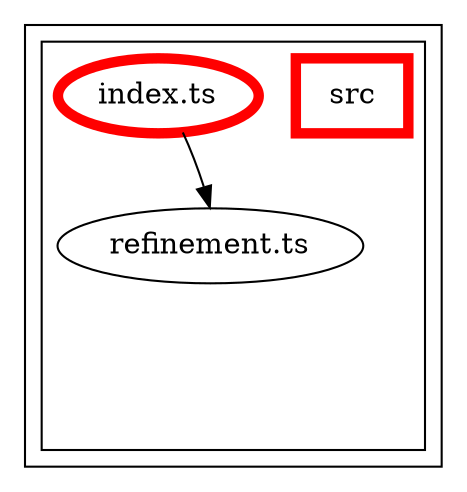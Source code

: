 digraph "dependency-graph-@siteimprove/alfa-refinement" {
  compound = true;
  "src/refinement.ts";
  subgraph "cluster_src" {
    color = "#000000";
    label = "";
    "exit_src" [
      style = "invis";
    ];
    subgraph "cluster_src" {
      color = "#000000";
      label = "";
      "name_src" [
        penwidth = 5;
        shape = "rectangle";
        color = "#ff0000";
        label = "src";
      ];
      "exit_src" [
        style = "invis";
      ];
      "src/index.ts" [
        label = "index.ts";
        color = "#ff0000";
        penwidth = 5;
      ];
      "src/refinement.ts" [
        label = "refinement.ts";
      ];
      "src/index.ts" -> "exit_src" [
        style = "invis";
      ];
      "src/refinement.ts" -> "exit_src" [
        style = "invis";
      ];
    }
    "exit_src" -> "exit_src" [
      style = "invis";
    ];
    "exit_src" -> "exit_src" [
      style = "invis";
    ];
  }
  "src/index.ts" -> "src/refinement.ts" [
    style = "invis";
  ];
  "src/index.ts" -> "src/refinement.ts" [
    style = "solid";
    color = "black";
  ];
}